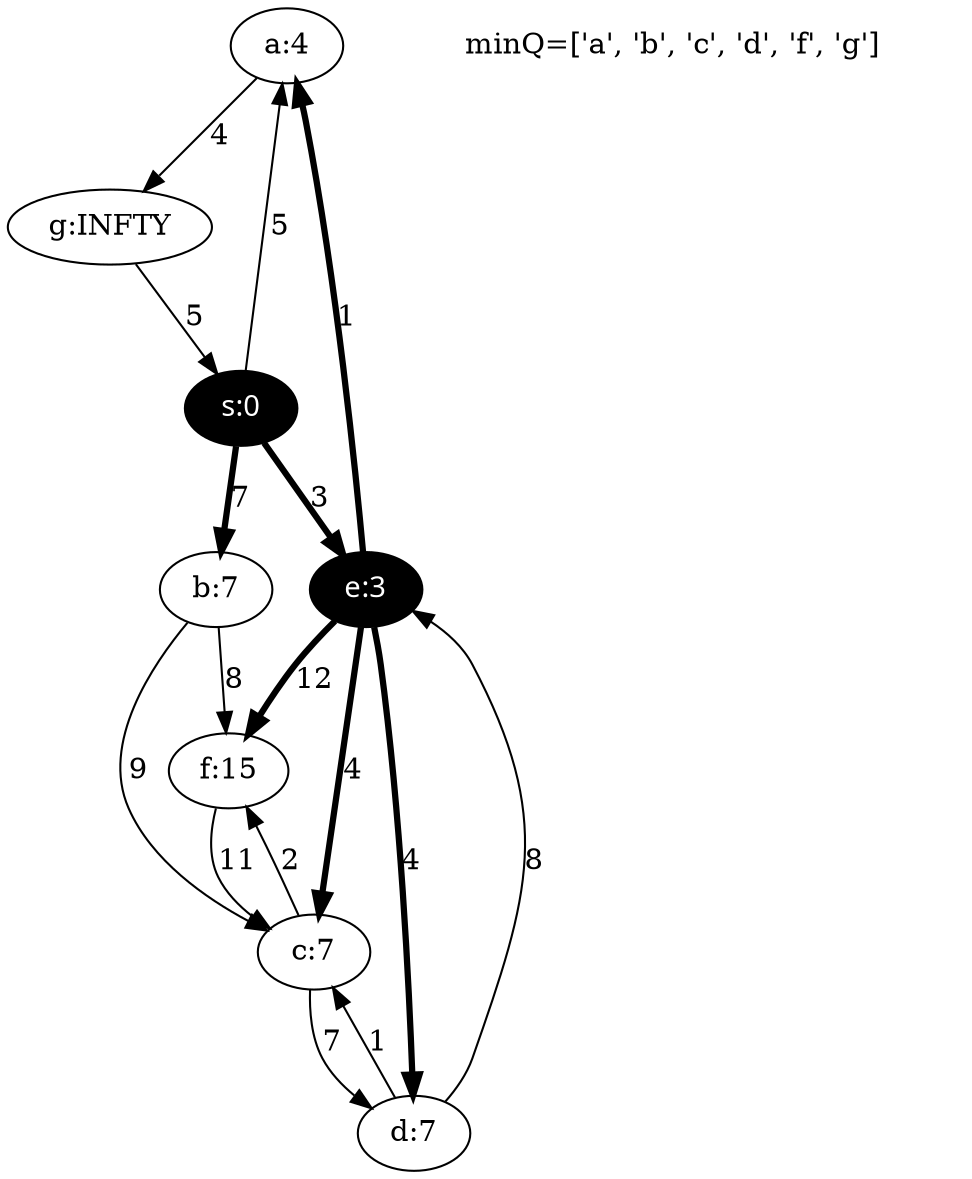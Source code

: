 Digraph {
a [ label="a:4" ];
b [ label="b:7" ];
c [ label="c:7" ];
d [ label="d:7" ];
e [ label="e:3" fontcolor=white style=filled fontname="time-bold" fillcolor=black ];
f [ label="f:15" ];
g [ label="g:INFTY" ];
s [ label="s:0" fontcolor=white style=filled fontname="time-bold" fillcolor=black ];
a->g[label="4", penwidth=1];
b->c[label="9", penwidth=1];
b->f[label="8", penwidth=1];
c->d[label="7", penwidth=1];
c->f[label="2", penwidth=1];
d->e[label="8", penwidth=1];
d->c[label="1", penwidth=1];
e->a[label="1", penwidth=3];
e->c[label="4", penwidth=3];
e->d[label="4", penwidth=3];
e->f[label="12", penwidth=3];
f->c[label="11", penwidth=1];
g->s[label="5", penwidth=1];
s->a[label="5", penwidth=1];
s->b[label="7", penwidth=3];
s->e[label="3", penwidth=3];
legend[label="minQ=['a', 'b', 'c', 'd', 'f', 'g']", color=white];
}